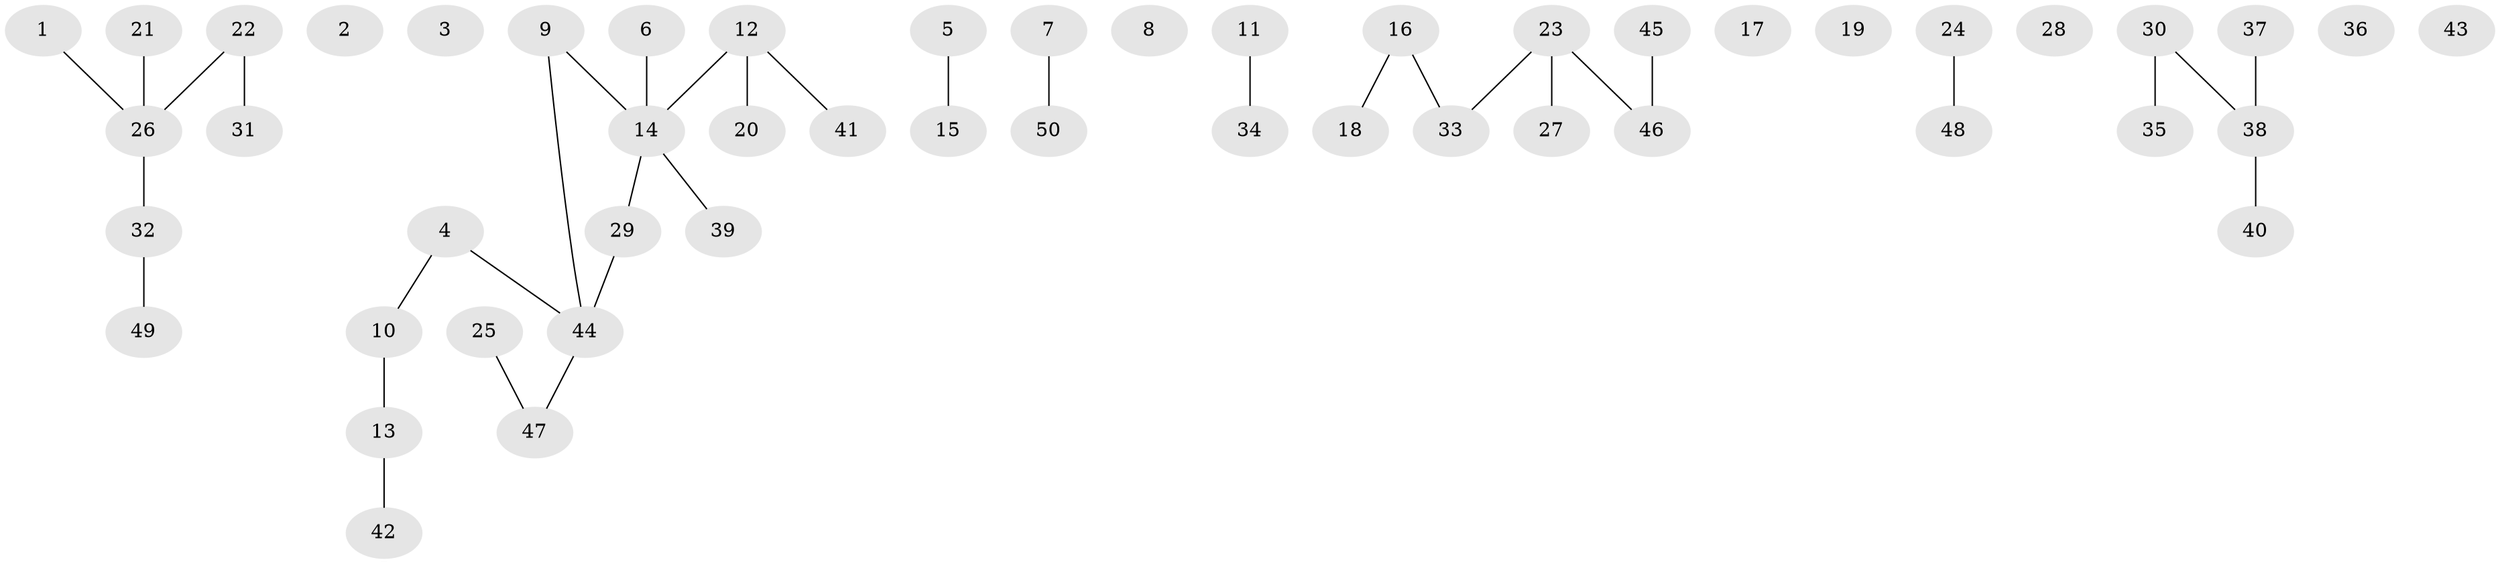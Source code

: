 // Generated by graph-tools (version 1.1) at 2025/12/03/09/25 04:12:59]
// undirected, 50 vertices, 35 edges
graph export_dot {
graph [start="1"]
  node [color=gray90,style=filled];
  1;
  2;
  3;
  4;
  5;
  6;
  7;
  8;
  9;
  10;
  11;
  12;
  13;
  14;
  15;
  16;
  17;
  18;
  19;
  20;
  21;
  22;
  23;
  24;
  25;
  26;
  27;
  28;
  29;
  30;
  31;
  32;
  33;
  34;
  35;
  36;
  37;
  38;
  39;
  40;
  41;
  42;
  43;
  44;
  45;
  46;
  47;
  48;
  49;
  50;
  1 -- 26;
  4 -- 10;
  4 -- 44;
  5 -- 15;
  6 -- 14;
  7 -- 50;
  9 -- 14;
  9 -- 44;
  10 -- 13;
  11 -- 34;
  12 -- 14;
  12 -- 20;
  12 -- 41;
  13 -- 42;
  14 -- 29;
  14 -- 39;
  16 -- 18;
  16 -- 33;
  21 -- 26;
  22 -- 26;
  22 -- 31;
  23 -- 27;
  23 -- 33;
  23 -- 46;
  24 -- 48;
  25 -- 47;
  26 -- 32;
  29 -- 44;
  30 -- 35;
  30 -- 38;
  32 -- 49;
  37 -- 38;
  38 -- 40;
  44 -- 47;
  45 -- 46;
}
